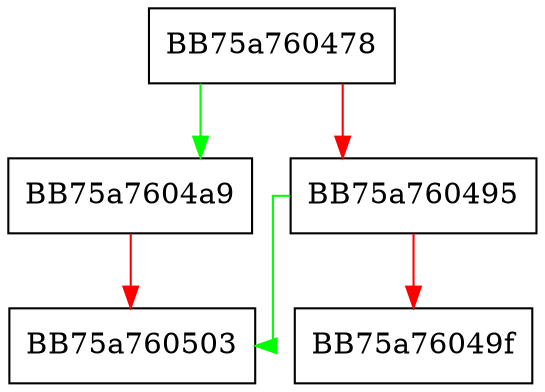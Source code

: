 digraph AddHeartbeatBMStats {
  node [shape="box"];
  graph [splines=ortho];
  BB75a760478 -> BB75a7604a9 [color="green"];
  BB75a760478 -> BB75a760495 [color="red"];
  BB75a760495 -> BB75a760503 [color="green"];
  BB75a760495 -> BB75a76049f [color="red"];
  BB75a7604a9 -> BB75a760503 [color="red"];
}